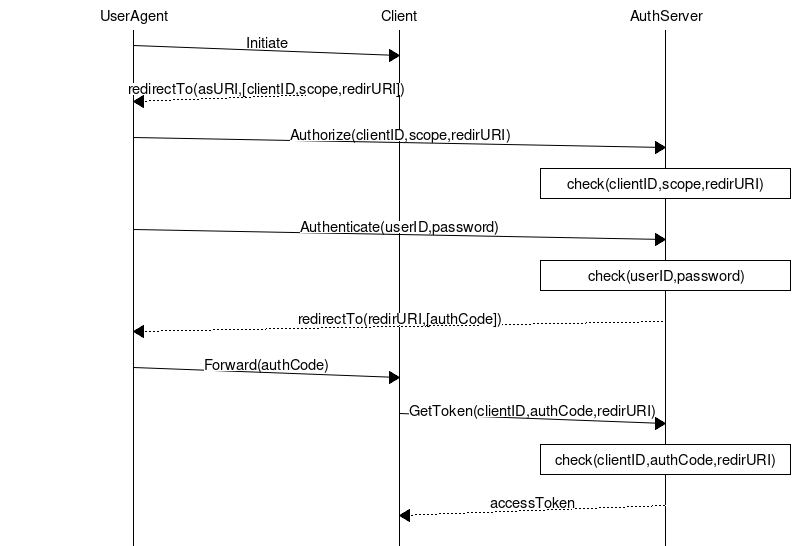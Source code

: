 #!/usr/local/bin/mscgen -Tpng
#
# This file is PUBLIC DOMAIN and may be freely reproduced,  distributed,
# transmitted, used, modified, built upon, or otherwise exploited by
# anyone for any purpose, commercial or non-commercial, and in any way,
# including by methods that have not yet been invented or conceived.
#
# This file is provided "AS IS" WITHOUT WARRANTY OF ANY KIND, EITHER
# EXPRESSED OR IMPLIED, INCLUDING, BUT NOT LIMITED TO, THE IMPLIED
# WARRANTIES OF MERCHANTABILITY AND FITNESS FOR A PARTICULAR PURPOSE.
#

// Protocol diagram for OAuth 2.0

msc {
 # Options section
 hscale="1.5",width="800", arcgradient = "10";

 ua [label="UserAgent"], c [label="Client"], as [label="AuthServer"];

 ua=>c [label="Initiate"];
 c>>ua [label="redirectTo(asURI,[clientID,scope,redirURI])"];

 ua=>as [label="Authorize(clientID,scope,redirURI)"];
 as box as [label="check(clientID,scope,redirURI)"];
 ua=>as [label="Authenticate(userID,password)"];
 as box as [label="check(userID,password)"];
 
 as>>ua [label="redirectTo(redirURI,[authCode])"];

 ua=>c [label="Forward(authCode)"];

 c=>as [label="GetToken(clientID,authCode,redirURI)"];
 as box as [label="check(clientID,authCode,redirURI)"];	
 as>>c [label="accessToken"];
}
